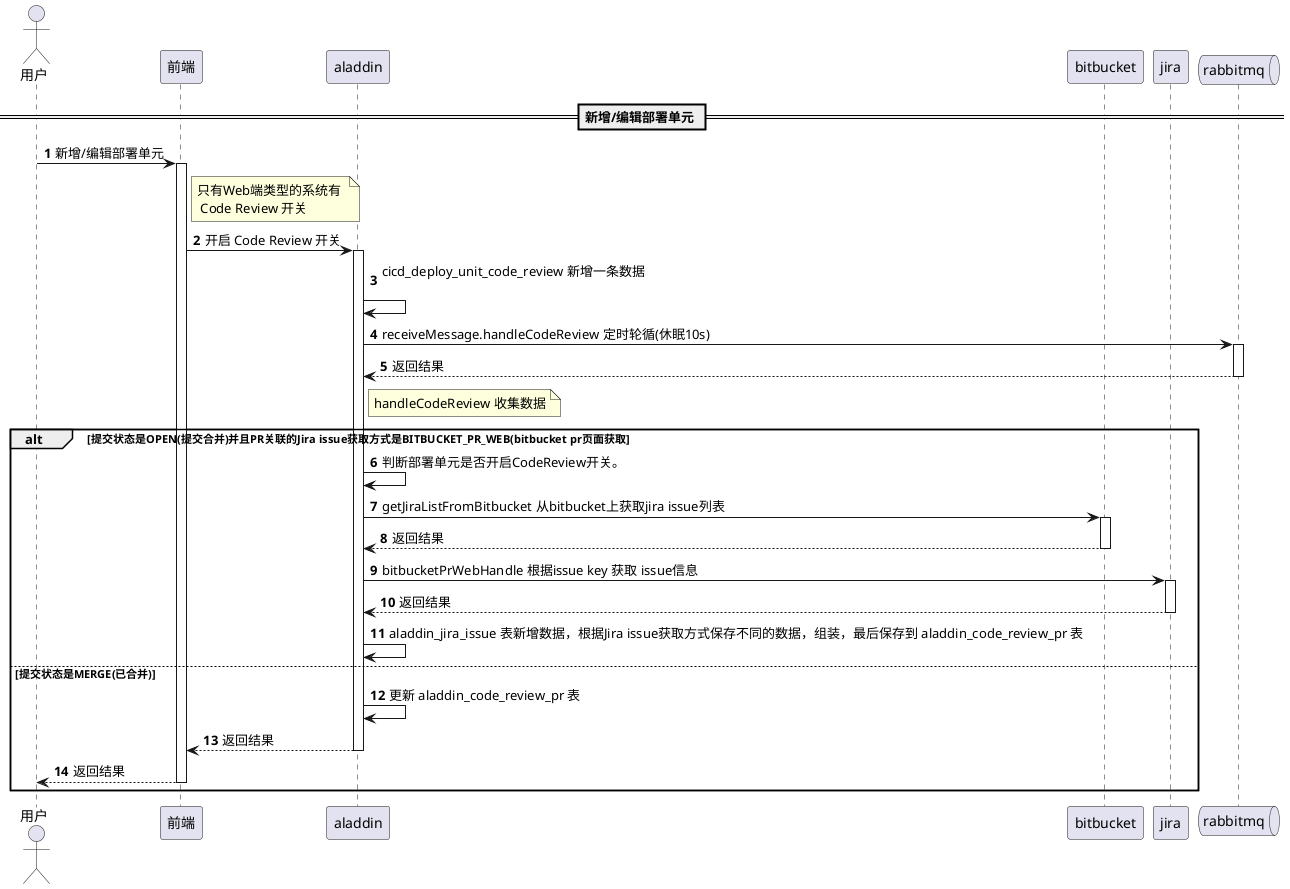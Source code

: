 @startuml

autonumber

actor "用户" as user

participant "前端" as aladdinFront

participant "aladdin" as aladdinServer

participant "bitbucket" as bitbucket

participant "jira" as jira

 queue rabbitmq

== 新增/编辑部署单元 ==

user -> aladdinFront: 新增/编辑部署单元
activate aladdinFront

note right of aladdinFront: 只有Web端类型的系统有 \n Code Review 开关

aladdinFront -> aladdinServer: 开启 Code Review 开关
activate aladdinServer

aladdinServer -> aladdinServer: cicd_deploy_unit_code_review 新增一条数据 \n

aladdinServer -> rabbitmq: receiveMessage.handleCodeReview 定时轮循(休眠10s)
activate rabbitmq

rabbitmq --> aladdinServer: 返回结果
deactivate rabbitmq

note right of aladdinServer: handleCodeReview 收集数据

alt 提交状态是OPEN(提交合并)并且PR关联的Jira issue获取方式是BITBUCKET_PR_WEB(bitbucket pr页面获取

aladdinServer -> aladdinServer: 判断部署单元是否开启CodeReview开关。

aladdinServer -> bitbucket: getJiraListFromBitbucket 从bitbucket上获取jira issue列表
activate bitbucket

bitbucket --> aladdinServer: 返回结果
deactivate bitbucket

aladdinServer -> jira: bitbucketPrWebHandle 根据issue key 获取 issue信息
activate jira

jira --> aladdinServer: 返回结果
deactivate jira

aladdinServer -> aladdinServer: aladdin_jira_issue 表新增数据，根据Jira issue获取方式保存不同的数据，组装，最后保存到 aladdin_code_review_pr 表

else 提交状态是MERGE(已合并)

aladdinServer -> aladdinServer: 更新 aladdin_code_review_pr 表

aladdinServer --> aladdinFront: 返回结果
deactivate aladdinServer

aladdinFront --> user: 返回结果
deactivate aladdinFront

end

@enduml